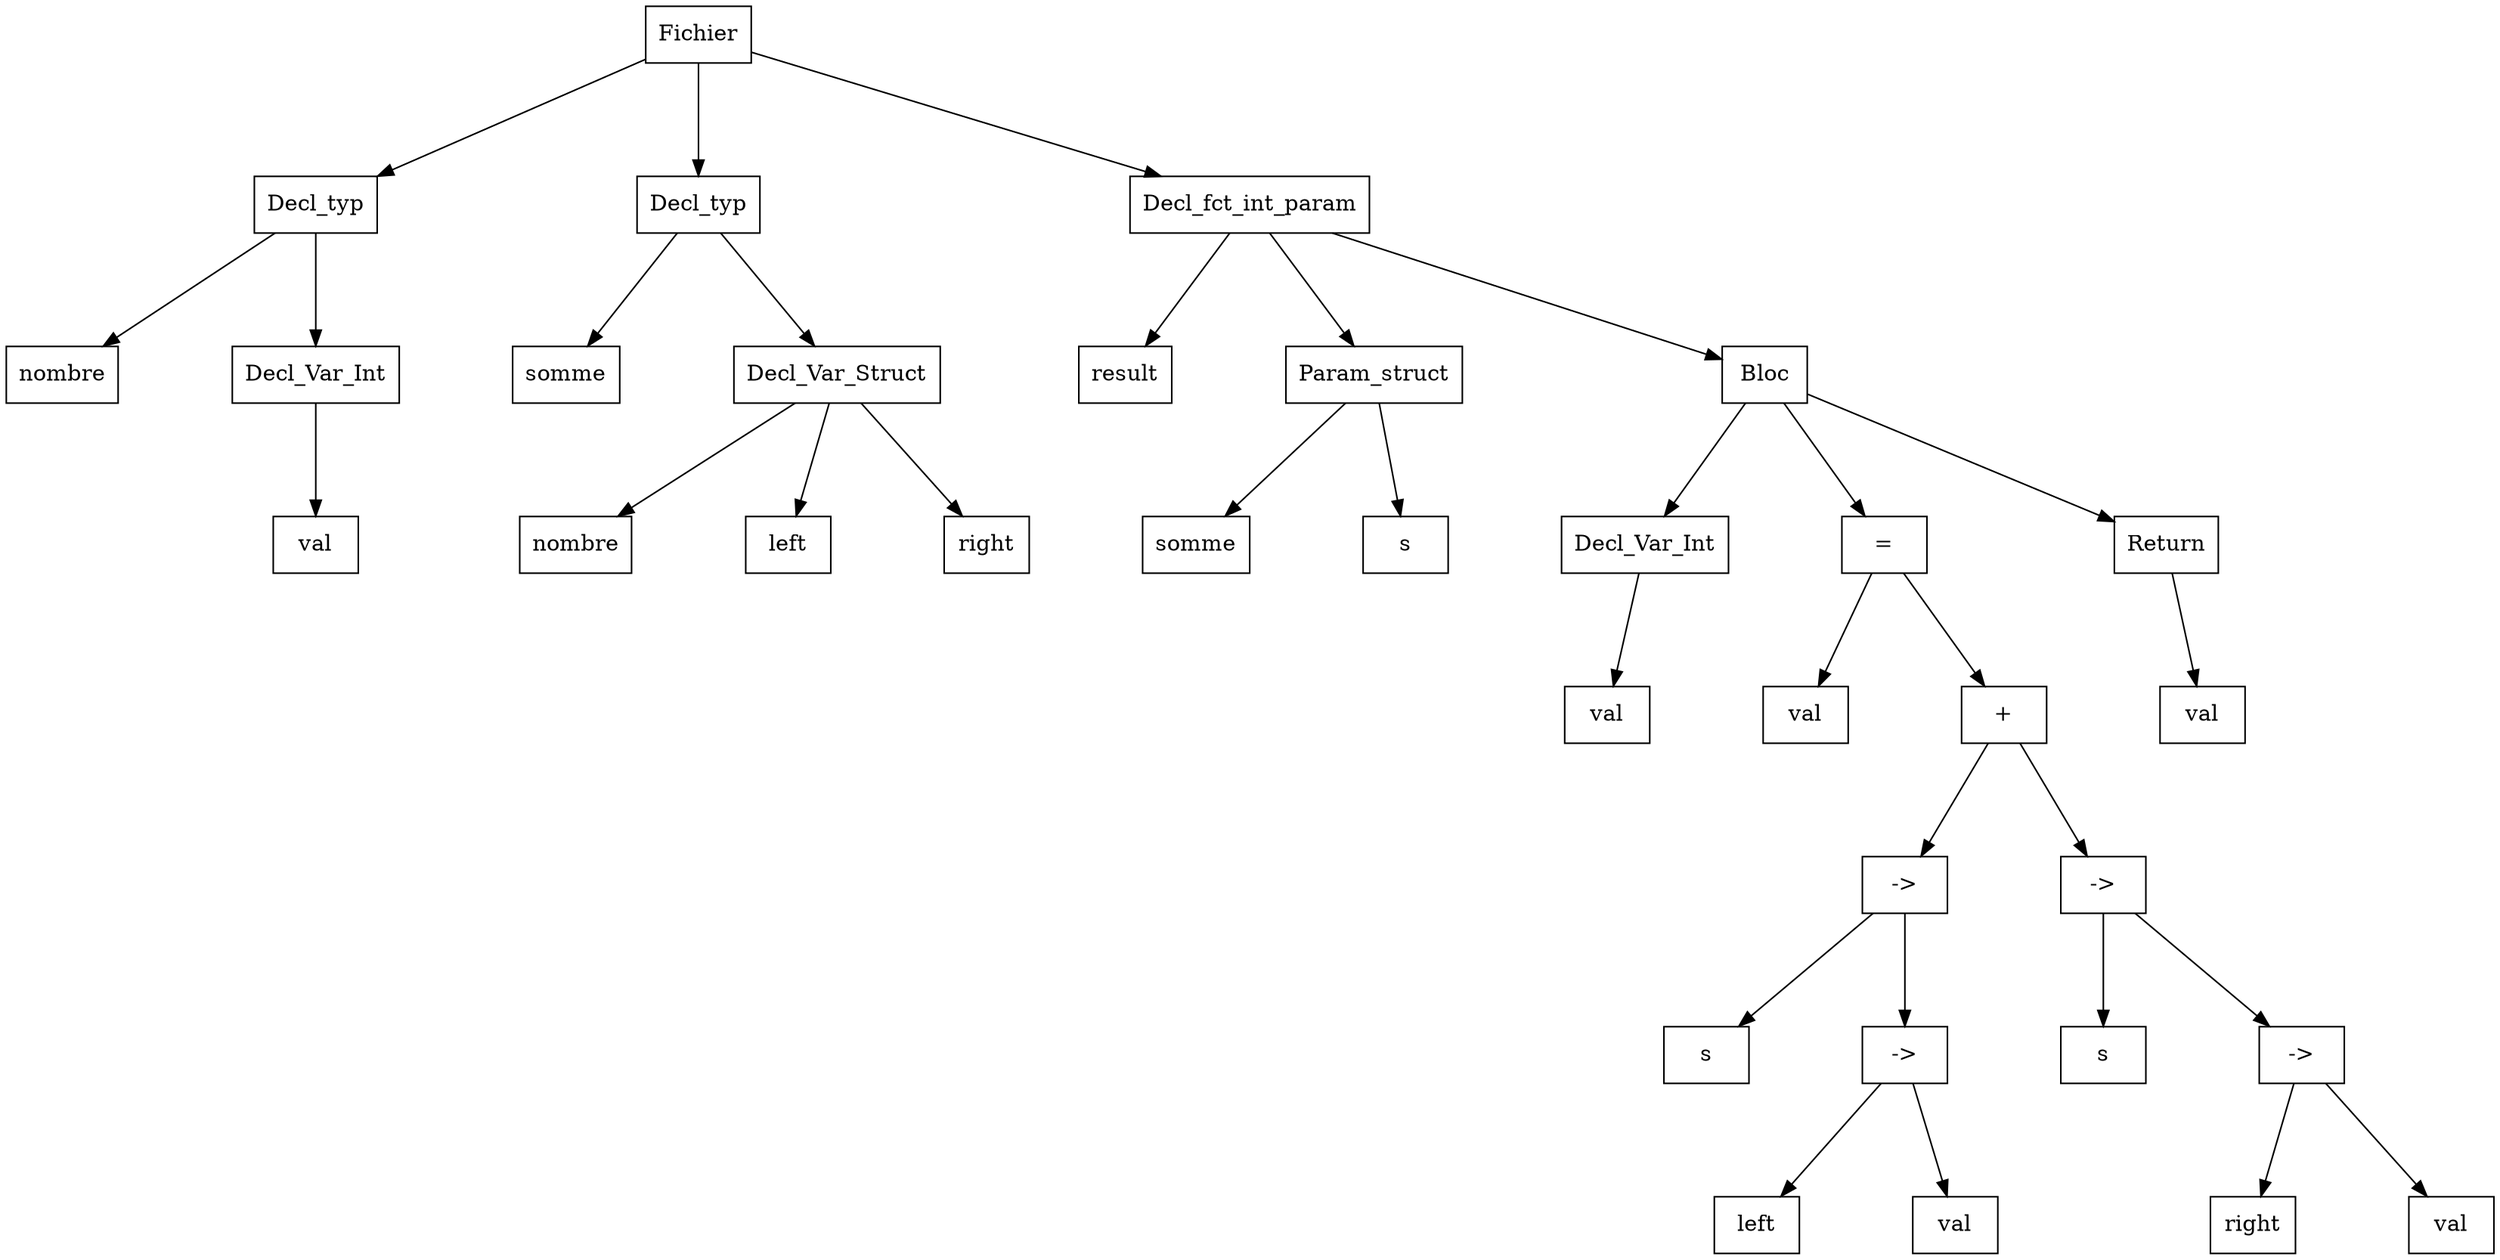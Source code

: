 digraph "ast"{

	nodesep=1;
	ranksep=1;

	N0 [label="Fichier", shape="box"];
	N1 [label="Decl_typ", shape="box"];
	N2 [label="nombre", shape="box"];
	N3 [label="Decl_Var_Int", shape="box"];
	N4 [label="val", shape="box"];
	N5 [label="Decl_typ", shape="box"];
	N6 [label="somme", shape="box"];
	N7 [label="Decl_Var_Struct", shape="box"];
	N8 [label="nombre", shape="box"];
	N9 [label="left", shape="box"];
	N10 [label="right", shape="box"];
	N11 [label="Decl_fct_int_param", shape="box"];
	N12 [label="result", shape="box"];
	N13 [label="Param_struct", shape="box"];
	N14 [label="somme", shape="box"];
	N15 [label="s", shape="box"];
	N16 [label="Bloc", shape="box"];
	N17 [label="Decl_Var_Int", shape="box"];
	N18 [label="val", shape="box"];
	N19 [label="=", shape="box"];
	N20 [label="val", shape="box"];
	N21 [label="+", shape="box"];
	N22 [label="->", shape="box"];
	N23 [label="s", shape="box"];
	N24 [label="->", shape="box"];
	N25 [label="left", shape="box"];
	N26 [label="val", shape="box"];
	N27 [label="->", shape="box"];
	N28 [label="s", shape="box"];
	N29 [label="->", shape="box"];
	N30 [label="right", shape="box"];
	N31 [label="val", shape="box"];
	N32 [label="Return", shape="box"];
	N33 [label="val", shape="box"];

	N1 -> N2; 
	N3 -> N4; 
	N1 -> N3; 
	N0 -> N1; 
	N5 -> N6; 
	N7 -> N8; 
	N7 -> N9; 
	N7 -> N10; 
	N5 -> N7; 
	N0 -> N5; 
	N11 -> N12; 
	N13 -> N14; 
	N13 -> N15; 
	N11 -> N13; 
	N17 -> N18; 
	N16 -> N17; 
	N19 -> N20; 
	N22 -> N23; 
	N24 -> N25; 
	N24 -> N26; 
	N22 -> N24; 
	N21 -> N22; 
	N27 -> N28; 
	N29 -> N30; 
	N29 -> N31; 
	N27 -> N29; 
	N21 -> N27; 
	N19 -> N21; 
	N16 -> N19; 
	N32 -> N33; 
	N16 -> N32; 
	N11 -> N16; 
	N0 -> N11; 
}
